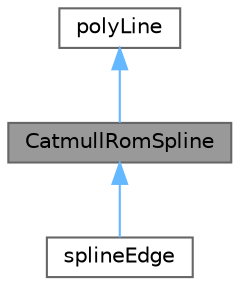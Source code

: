 digraph "CatmullRomSpline"
{
 // LATEX_PDF_SIZE
  bgcolor="transparent";
  edge [fontname=Helvetica,fontsize=10,labelfontname=Helvetica,labelfontsize=10];
  node [fontname=Helvetica,fontsize=10,shape=box,height=0.2,width=0.4];
  Node1 [id="Node000001",label="CatmullRomSpline",height=0.2,width=0.4,color="gray40", fillcolor="grey60", style="filled", fontcolor="black",tooltip="An implementation of Catmull-Rom splines (sometimes known as Overhauser splines)."];
  Node2 -> Node1 [id="edge1_Node000001_Node000002",dir="back",color="steelblue1",style="solid",tooltip=" "];
  Node2 [id="Node000002",label="polyLine",height=0.2,width=0.4,color="gray40", fillcolor="white", style="filled",URL="$classFoam_1_1polyLine.html",tooltip="A series of straight line segments, which can also be interpreted as a series of control points for s..."];
  Node1 -> Node3 [id="edge2_Node000001_Node000003",dir="back",color="steelblue1",style="solid",tooltip=" "];
  Node3 [id="Node000003",label="splineEdge",height=0.2,width=0.4,color="gray40", fillcolor="white", style="filled",URL="$classFoam_1_1blockEdges_1_1splineEdge.html",tooltip="A blockEdge interface for Catmull-Rom splines."];
}
